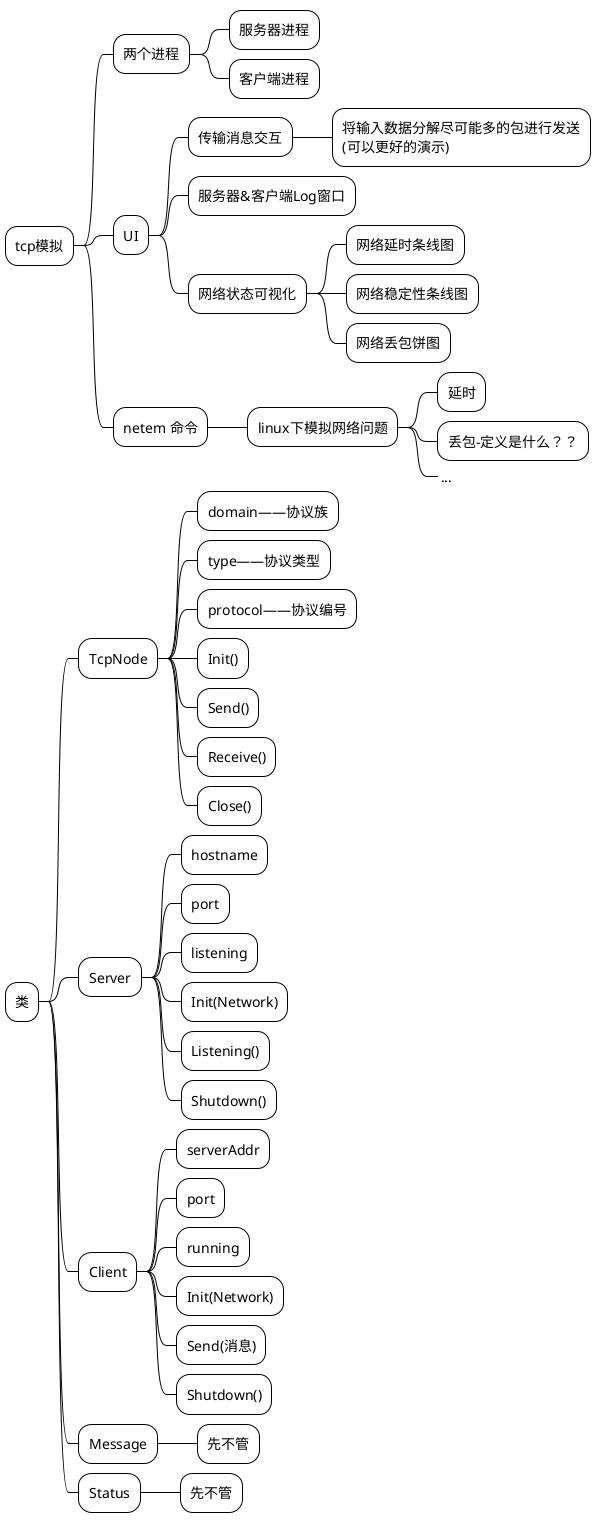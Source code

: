 @startmindmap
!theme plain
* tcp模拟
++ 两个进程
+++ 服务器进程
+++ 客户端进程
++ UI
+++ 传输消息交互
++++ 将输入数据分解尽可能多的包进行发送\n(可以更好的演示)
+++ 服务器&客户端Log窗口
+++ 网络状态可视化
++++ 网络延时条线图
++++ 网络稳定性条线图
++++ 网络丢包饼图
++ netem 命令
+++ linux下模拟网络问题
++++ 延时
++++ 丢包-定义是什么？？
++++_ ...

* 类
++ TcpNode
+++ domain——协议族
+++ type——协议类型
+++ protocol——协议编号
+++ Init()
+++ Send()
+++ Receive()
+++ Close()
++ Server
+++ hostname
+++ port
+++ listening
+++ Init(Network)
+++ Listening()
+++ Shutdown()
++ Client
+++ serverAddr
+++ port
+++ running
+++ Init(Network)
+++ Send(消息)
+++ Shutdown()
++ Message
+++ 先不管
++ Status
+++ 先不管

@endmindmap
